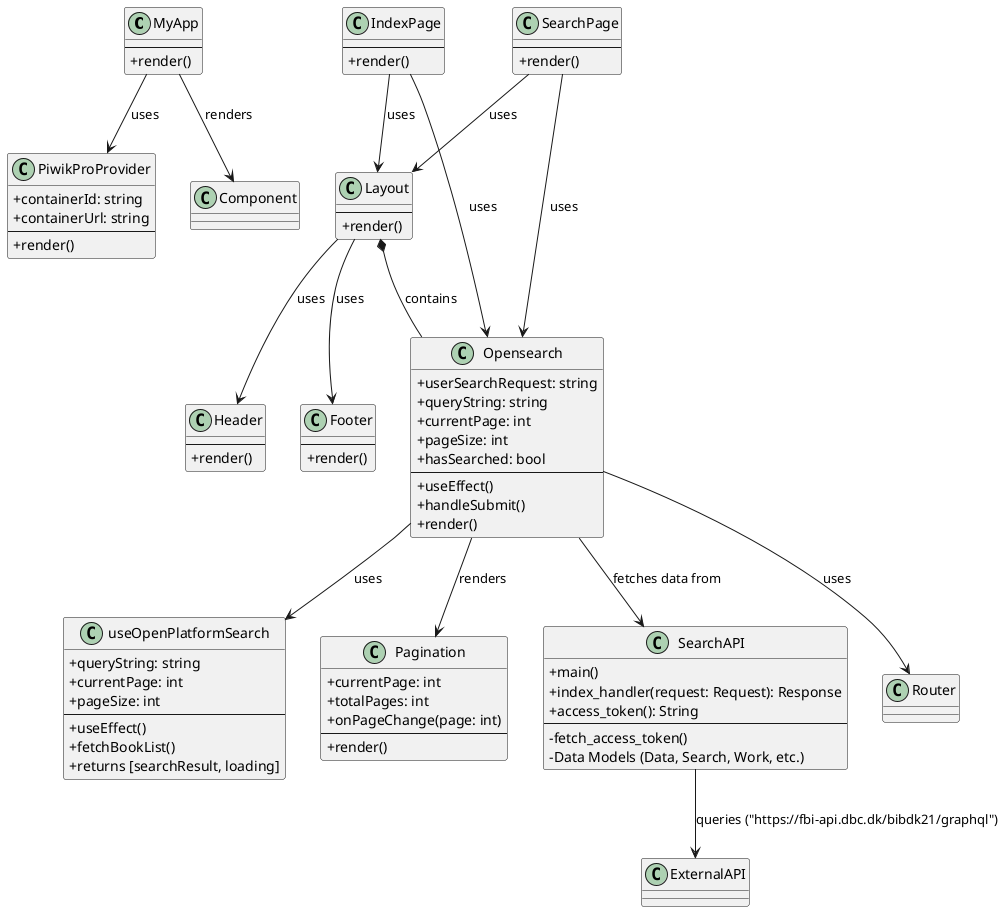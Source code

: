 'PlantUML diagram generated from the application files by ChatGPT

@startuml
skinparam classAttributeIconSize 0

class MyApp {
    --
    + render()
}

class PiwikProProvider {
    + containerId: string
    + containerUrl: string
    --
    + render()
}

class IndexPage {
    --
    + render()
}

class SearchPage {
    --
    + render()
}

class Opensearch {
    + userSearchRequest: string
    + queryString: string
    + currentPage: int
    + pageSize: int
    + hasSearched: bool
    --
    + useEffect()
    + handleSubmit()
    + render()
}

class useOpenPlatformSearch {
    + queryString: string
    + currentPage: int
    + pageSize: int
    --
    + useEffect()
    + fetchBookList()
    + returns [searchResult, loading]
}

class Pagination {
    + currentPage: int
    + totalPages: int
    + onPageChange(page: int)
    --
    + render()
}

class Header {
    --
    + render()
}

class Footer {
    --
    + render()
}

class Layout {
    --
    + render()
}

class SearchAPI {
    + main()
    + index_handler(request: Request): Response
    + access_token(): String
    --
    - fetch_access_token()
    - Data Models (Data, Search, Work, etc.)
}

MyApp --> PiwikProProvider : uses
MyApp --> Component : renders

IndexPage --> Layout : uses
IndexPage --> Opensearch : uses

SearchPage --> Layout : uses
SearchPage --> Opensearch : uses

Layout --> Header : uses
Layout --> Footer : uses
Layout *-- Opensearch : contains

Opensearch --> useOpenPlatformSearch : uses
Opensearch --> Pagination : renders
Opensearch --> Router : uses
Opensearch --> SearchAPI : fetches data from

SearchAPI --> ExternalAPI : queries ("https://fbi-api.dbc.dk/bibdk21/graphql")

@enduml
